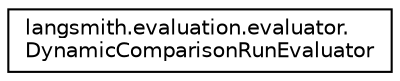 digraph "Graphical Class Hierarchy"
{
 // LATEX_PDF_SIZE
  edge [fontname="Helvetica",fontsize="10",labelfontname="Helvetica",labelfontsize="10"];
  node [fontname="Helvetica",fontsize="10",shape=record];
  rankdir="LR";
  Node0 [label="langsmith.evaluation.evaluator.\lDynamicComparisonRunEvaluator",height=0.2,width=0.4,color="black", fillcolor="white", style="filled",URL="$classlangsmith_1_1evaluation_1_1evaluator_1_1DynamicComparisonRunEvaluator.html",tooltip=" "];
}
